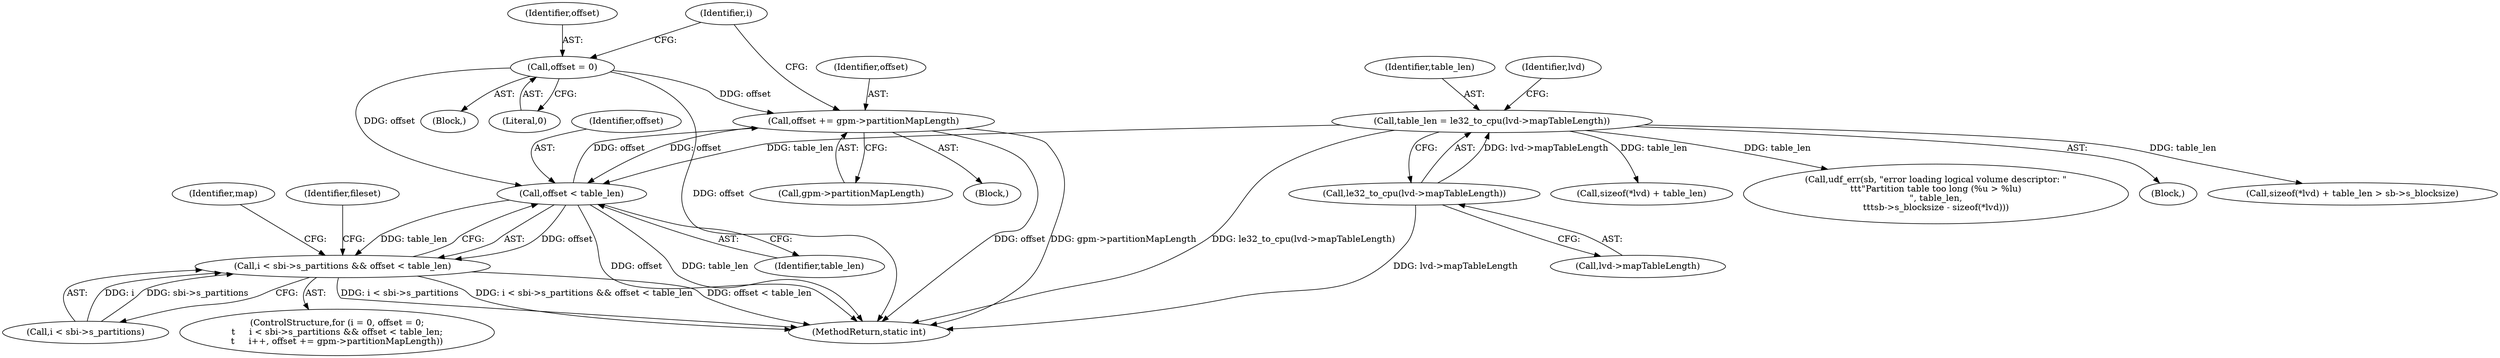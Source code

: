 digraph "0_linux_1df2ae31c724e57be9d7ac00d78db8a5dabdd050@pointer" {
"1000206" [label="(Call,offset += gpm->partitionMapLength)"];
"1000200" [label="(Call,offset < table_len)"];
"1000206" [label="(Call,offset += gpm->partitionMapLength)"];
"1000191" [label="(Call,offset = 0)"];
"1000146" [label="(Call,table_len = le32_to_cpu(lvd->mapTableLength))"];
"1000148" [label="(Call,le32_to_cpu(lvd->mapTableLength))"];
"1000194" [label="(Call,i < sbi->s_partitions && offset < table_len)"];
"1000154" [label="(Call,sizeof(*lvd) + table_len)"];
"1000201" [label="(Identifier,offset)"];
"1000148" [label="(Call,le32_to_cpu(lvd->mapTableLength))"];
"1000195" [label="(Call,i < sbi->s_partitions)"];
"1000193" [label="(Literal,0)"];
"1000208" [label="(Call,gpm->partitionMapLength)"];
"1000163" [label="(Call,udf_err(sb, \"error loading logical volume descriptor: \"\n\t\t\t\"Partition table too long (%u > %lu)\n\", table_len,\n\t\t\tsb->s_blocksize - sizeof(*lvd)))"];
"1000149" [label="(Call,lvd->mapTableLength)"];
"1000203" [label="(Block,)"];
"1000196" [label="(Identifier,i)"];
"1000206" [label="(Call,offset += gpm->partitionMapLength)"];
"1000192" [label="(Identifier,offset)"];
"1000202" [label="(Identifier,table_len)"];
"1000187" [label="(Block,)"];
"1000200" [label="(Call,offset < table_len)"];
"1000545" [label="(Identifier,fileset)"];
"1000590" [label="(MethodReturn,static int)"];
"1000186" [label="(ControlStructure,for (i = 0, offset = 0;\n\t     i < sbi->s_partitions && offset < table_len;\n\t     i++, offset += gpm->partitionMapLength))"];
"1000104" [label="(Block,)"];
"1000153" [label="(Call,sizeof(*lvd) + table_len > sb->s_blocksize)"];
"1000207" [label="(Identifier,offset)"];
"1000146" [label="(Call,table_len = le32_to_cpu(lvd->mapTableLength))"];
"1000194" [label="(Call,i < sbi->s_partitions && offset < table_len)"];
"1000191" [label="(Call,offset = 0)"];
"1000147" [label="(Identifier,table_len)"];
"1000157" [label="(Identifier,lvd)"];
"1000214" [label="(Identifier,map)"];
"1000206" -> "1000203"  [label="AST: "];
"1000206" -> "1000208"  [label="CFG: "];
"1000207" -> "1000206"  [label="AST: "];
"1000208" -> "1000206"  [label="AST: "];
"1000196" -> "1000206"  [label="CFG: "];
"1000206" -> "1000590"  [label="DDG: gpm->partitionMapLength"];
"1000206" -> "1000590"  [label="DDG: offset"];
"1000206" -> "1000200"  [label="DDG: offset"];
"1000200" -> "1000206"  [label="DDG: offset"];
"1000191" -> "1000206"  [label="DDG: offset"];
"1000200" -> "1000194"  [label="AST: "];
"1000200" -> "1000202"  [label="CFG: "];
"1000201" -> "1000200"  [label="AST: "];
"1000202" -> "1000200"  [label="AST: "];
"1000194" -> "1000200"  [label="CFG: "];
"1000200" -> "1000590"  [label="DDG: offset"];
"1000200" -> "1000590"  [label="DDG: table_len"];
"1000200" -> "1000194"  [label="DDG: offset"];
"1000200" -> "1000194"  [label="DDG: table_len"];
"1000191" -> "1000200"  [label="DDG: offset"];
"1000146" -> "1000200"  [label="DDG: table_len"];
"1000191" -> "1000187"  [label="AST: "];
"1000191" -> "1000193"  [label="CFG: "];
"1000192" -> "1000191"  [label="AST: "];
"1000193" -> "1000191"  [label="AST: "];
"1000196" -> "1000191"  [label="CFG: "];
"1000191" -> "1000590"  [label="DDG: offset"];
"1000146" -> "1000104"  [label="AST: "];
"1000146" -> "1000148"  [label="CFG: "];
"1000147" -> "1000146"  [label="AST: "];
"1000148" -> "1000146"  [label="AST: "];
"1000157" -> "1000146"  [label="CFG: "];
"1000146" -> "1000590"  [label="DDG: le32_to_cpu(lvd->mapTableLength)"];
"1000148" -> "1000146"  [label="DDG: lvd->mapTableLength"];
"1000146" -> "1000153"  [label="DDG: table_len"];
"1000146" -> "1000154"  [label="DDG: table_len"];
"1000146" -> "1000163"  [label="DDG: table_len"];
"1000148" -> "1000149"  [label="CFG: "];
"1000149" -> "1000148"  [label="AST: "];
"1000148" -> "1000590"  [label="DDG: lvd->mapTableLength"];
"1000194" -> "1000186"  [label="AST: "];
"1000194" -> "1000195"  [label="CFG: "];
"1000195" -> "1000194"  [label="AST: "];
"1000214" -> "1000194"  [label="CFG: "];
"1000545" -> "1000194"  [label="CFG: "];
"1000194" -> "1000590"  [label="DDG: i < sbi->s_partitions && offset < table_len"];
"1000194" -> "1000590"  [label="DDG: offset < table_len"];
"1000194" -> "1000590"  [label="DDG: i < sbi->s_partitions"];
"1000195" -> "1000194"  [label="DDG: i"];
"1000195" -> "1000194"  [label="DDG: sbi->s_partitions"];
}

